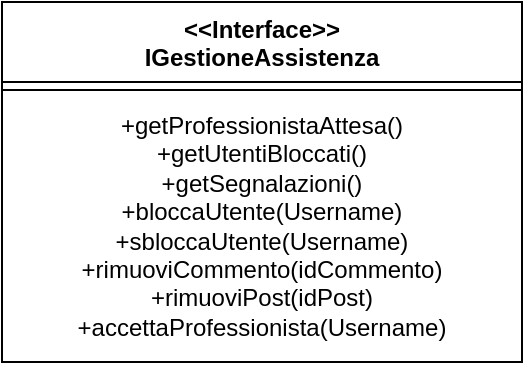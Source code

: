 <mxfile version="21.3.4" type="github">
  <diagram name="Page-1" id="vpklXvEJsiAHiJjof8bC">
    <mxGraphModel dx="435" dy="795" grid="1" gridSize="10" guides="1" tooltips="1" connect="1" arrows="1" fold="1" page="1" pageScale="1" pageWidth="827" pageHeight="1169" math="0" shadow="0">
      <root>
        <mxCell id="0" />
        <mxCell id="1" parent="0" />
        <mxCell id="TnsGR5caMrM5LjYhHf8N-1" value="&amp;lt;&amp;lt;Interface&amp;gt;&amp;gt;&lt;br&gt;IGestioneAssistenza" style="swimlane;fontStyle=1;align=center;verticalAlign=top;childLayout=stackLayout;horizontal=1;startSize=40;horizontalStack=0;resizeParent=1;resizeParentMax=0;resizeLast=0;collapsible=1;marginBottom=0;whiteSpace=wrap;html=1;" vertex="1" parent="1">
          <mxGeometry x="60" y="180" width="260" height="180" as="geometry" />
        </mxCell>
        <mxCell id="TnsGR5caMrM5LjYhHf8N-2" value="" style="line;strokeWidth=1;fillColor=none;align=left;verticalAlign=middle;spacingTop=-1;spacingLeft=3;spacingRight=3;rotatable=0;labelPosition=right;points=[];portConstraint=eastwest;strokeColor=inherit;" vertex="1" parent="TnsGR5caMrM5LjYhHf8N-1">
          <mxGeometry y="40" width="260" height="8" as="geometry" />
        </mxCell>
        <mxCell id="TnsGR5caMrM5LjYhHf8N-3" value="&lt;div align=&quot;center&quot;&gt;+getProfessionistaAttesa()&lt;/div&gt;&lt;div align=&quot;center&quot;&gt;+getUtentiBloccati()&lt;/div&gt;&lt;div align=&quot;center&quot;&gt;+getSegnalazioni()&lt;/div&gt;&lt;div align=&quot;center&quot;&gt;+bloccaUtente(Username)&lt;/div&gt;&lt;div align=&quot;center&quot;&gt;+sbloccaUtente(Username)&lt;/div&gt;&lt;div align=&quot;center&quot;&gt;+rimuoviCommento(idCommento)&lt;/div&gt;&lt;div align=&quot;center&quot;&gt;+rimuoviPost(idPost)&lt;/div&gt;&lt;div align=&quot;center&quot;&gt;+accettaProfessionista(Username)&lt;br&gt;&lt;/div&gt;" style="text;strokeColor=none;fillColor=none;align=center;verticalAlign=top;spacingLeft=4;spacingRight=4;overflow=hidden;rotatable=0;points=[[0,0.5],[1,0.5]];portConstraint=eastwest;whiteSpace=wrap;html=1;" vertex="1" parent="TnsGR5caMrM5LjYhHf8N-1">
          <mxGeometry y="48" width="260" height="132" as="geometry" />
        </mxCell>
      </root>
    </mxGraphModel>
  </diagram>
</mxfile>
